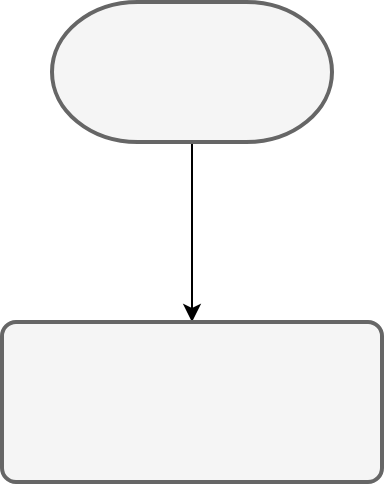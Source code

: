 <mxfile>
    <diagram id="0vtqIZ2PVwN6G8PMMbz6" name="Page-1">
        <mxGraphModel dx="1753" dy="991" grid="1" gridSize="10" guides="1" tooltips="1" connect="1" arrows="1" fold="1" page="1" pageScale="1" pageWidth="850" pageHeight="1100" background="#ffffff" math="0" shadow="0">
            <root>
                <mxCell id="0"/>
                <mxCell id="1" parent="0"/>
                <mxCell id="3" style="edgeStyle=none;html=1;exitX=0.5;exitY=1;exitDx=0;exitDy=0;exitPerimeter=0;entryX=0.5;entryY=0;entryDx=0;entryDy=0;strokeColor=#000000;" edge="1" parent="1" source="2" target="4">
                    <mxGeometry relative="1" as="geometry">
                        <mxPoint x="425" y="220" as="targetPoint"/>
                    </mxGeometry>
                </mxCell>
                <mxCell id="2" value="" style="strokeWidth=2;html=1;shape=mxgraph.flowchart.terminator;whiteSpace=wrap;fillColor=#f5f5f5;fontColor=#333333;strokeColor=#666666;" vertex="1" parent="1">
                    <mxGeometry x="355" y="40" width="140" height="70" as="geometry"/>
                </mxCell>
                <mxCell id="4" value="" style="rounded=1;whiteSpace=wrap;html=1;absoluteArcSize=1;arcSize=14;strokeWidth=2;fillColor=#f5f5f5;fontColor=#333333;strokeColor=#666666;" vertex="1" parent="1">
                    <mxGeometry x="330" y="200" width="190" height="80" as="geometry"/>
                </mxCell>
            </root>
        </mxGraphModel>
    </diagram>
</mxfile>